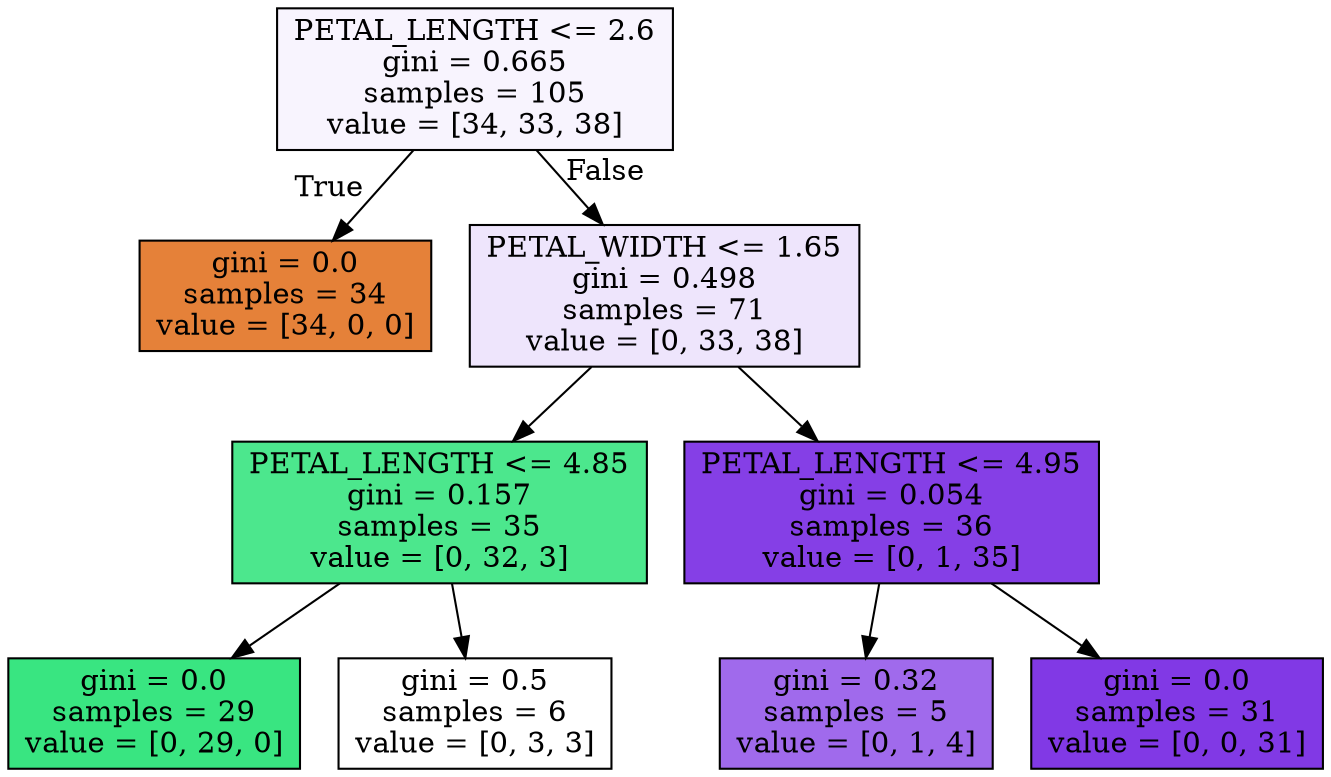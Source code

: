 digraph Tree {
node [shape=box, style="filled", color="black"] ;
0 [label="PETAL_LENGTH <= 2.6\ngini = 0.665\nsamples = 105\nvalue = [34, 33, 38]", fillcolor="#f8f4fe"] ;
1 [label="gini = 0.0\nsamples = 34\nvalue = [34, 0, 0]", fillcolor="#e58139"] ;
0 -> 1 [labeldistance=2.5, labelangle=45, headlabel="True"] ;
2 [label="PETAL_WIDTH <= 1.65\ngini = 0.498\nsamples = 71\nvalue = [0, 33, 38]", fillcolor="#eee5fc"] ;
0 -> 2 [labeldistance=2.5, labelangle=-45, headlabel="False"] ;
3 [label="PETAL_LENGTH <= 4.85\ngini = 0.157\nsamples = 35\nvalue = [0, 32, 3]", fillcolor="#4ce78d"] ;
2 -> 3 ;
4 [label="gini = 0.0\nsamples = 29\nvalue = [0, 29, 0]", fillcolor="#39e581"] ;
3 -> 4 ;
5 [label="gini = 0.5\nsamples = 6\nvalue = [0, 3, 3]", fillcolor="#ffffff"] ;
3 -> 5 ;
6 [label="PETAL_LENGTH <= 4.95\ngini = 0.054\nsamples = 36\nvalue = [0, 1, 35]", fillcolor="#853fe6"] ;
2 -> 6 ;
7 [label="gini = 0.32\nsamples = 5\nvalue = [0, 1, 4]", fillcolor="#a06aec"] ;
6 -> 7 ;
8 [label="gini = 0.0\nsamples = 31\nvalue = [0, 0, 31]", fillcolor="#8139e5"] ;
6 -> 8 ;
}
